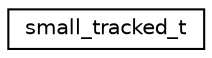 digraph "Graphical Class Hierarchy"
{
  edge [fontname="Helvetica",fontsize="10",labelfontname="Helvetica",labelfontsize="10"];
  node [fontname="Helvetica",fontsize="10",shape=record];
  rankdir="LR";
  Node0 [label="small_tracked_t",height=0.2,width=0.4,color="black", fillcolor="white", style="filled",URL="$structsmall__tracked__t.html"];
}
